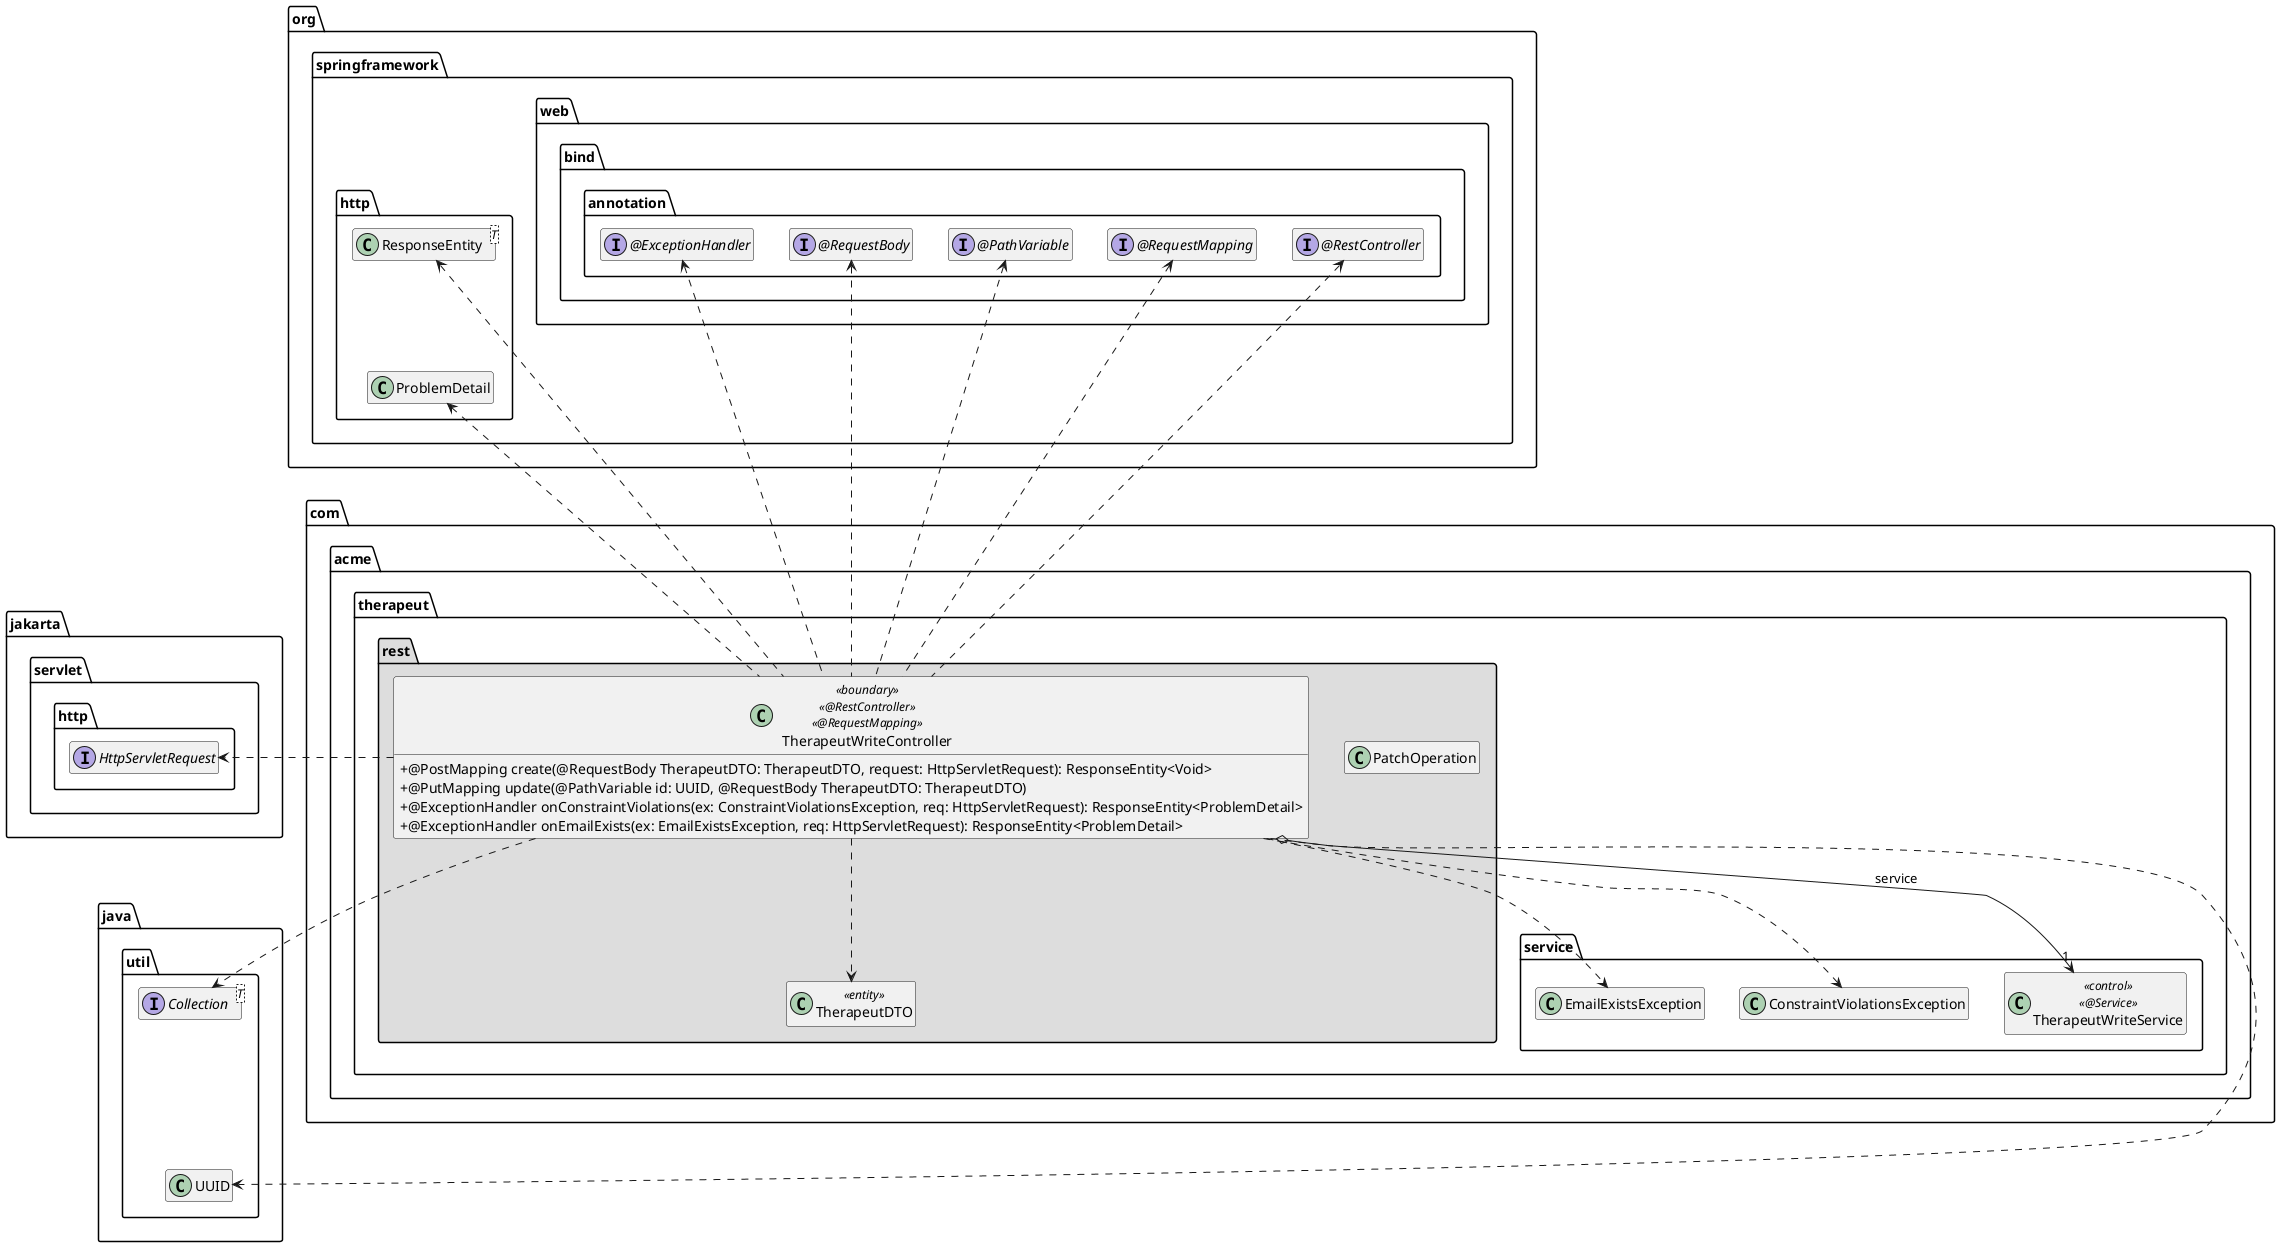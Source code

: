 @startuml TherapeutWriteController

skinparam classAttributeIconSize 0

package org.springframework {
    package web.bind.annotation {
        interface "@RestController" as RestController
        interface "@RequestMapping" as RequestMapping
        interface "@PathVariable" as PathVariable
        interface "@RequestBody" as RequestBody
        interface "@ExceptionHandler" as ExceptionHandler
    }

    package http {
        class ResponseEntity<T>
        class ProblemDetail

        ResponseEntity .[hidden].> ProblemDetail
    }
}

package jakarta.servlet.http {
    interface HttpServletRequest
}

package java.util {
    interface Collection<T>
    class UUID

    UUID .up[hidden].> Collection
    Collection .up[hidden].> HttpServletRequest
}

package com.acme.therapeut {
    package service {
        class TherapeutWriteService << control >> << @Service >>

        class ConstraintViolationsException
        class EmailExistsException
    }

    package rest #DDDDDD {

        class TherapeutDTO <<entity>>

        class TherapeutWriteController << boundary >> << @RestController >> << @RequestMapping >> {
            + @PostMapping create(@RequestBody TherapeutDTO: TherapeutDTO, request: HttpServletRequest): ResponseEntity<Void>
            + @PutMapping update(@PathVariable id: UUID, @RequestBody TherapeutDTO: TherapeutDTO)
            + @ExceptionHandler onConstraintViolations(ex: ConstraintViolationsException, req: HttpServletRequest): ResponseEntity<ProblemDetail>
            + @ExceptionHandler onEmailExists(ex: EmailExistsException, req: HttpServletRequest): ResponseEntity<ProblemDetail>
        }

        TherapeutWriteController o-down-> "1" TherapeutWriteService : service
        TherapeutWriteController ..> TherapeutDTO
        TherapeutWriteController ..> ConstraintViolationsException
        TherapeutWriteController ..> EmailExistsException

        TherapeutWriteController .up.> ResponseEntity
        TherapeutWriteController .up.> ProblemDetail
        TherapeutWriteController .right.> HttpServletRequest

        TherapeutWriteController .up.> RestController
        TherapeutWriteController .up.> RequestMapping
        TherapeutWriteController .up.> PathVariable
        TherapeutWriteController .up.> RequestBody
        TherapeutWriteController .up.> ExceptionHandler

        TherapeutWriteController .right.> UUID
        TherapeutWriteController .right.> Collection

        PatchOperation .[hidden].> TherapeutWriteService
    }
}

hide empty members

@enduml

